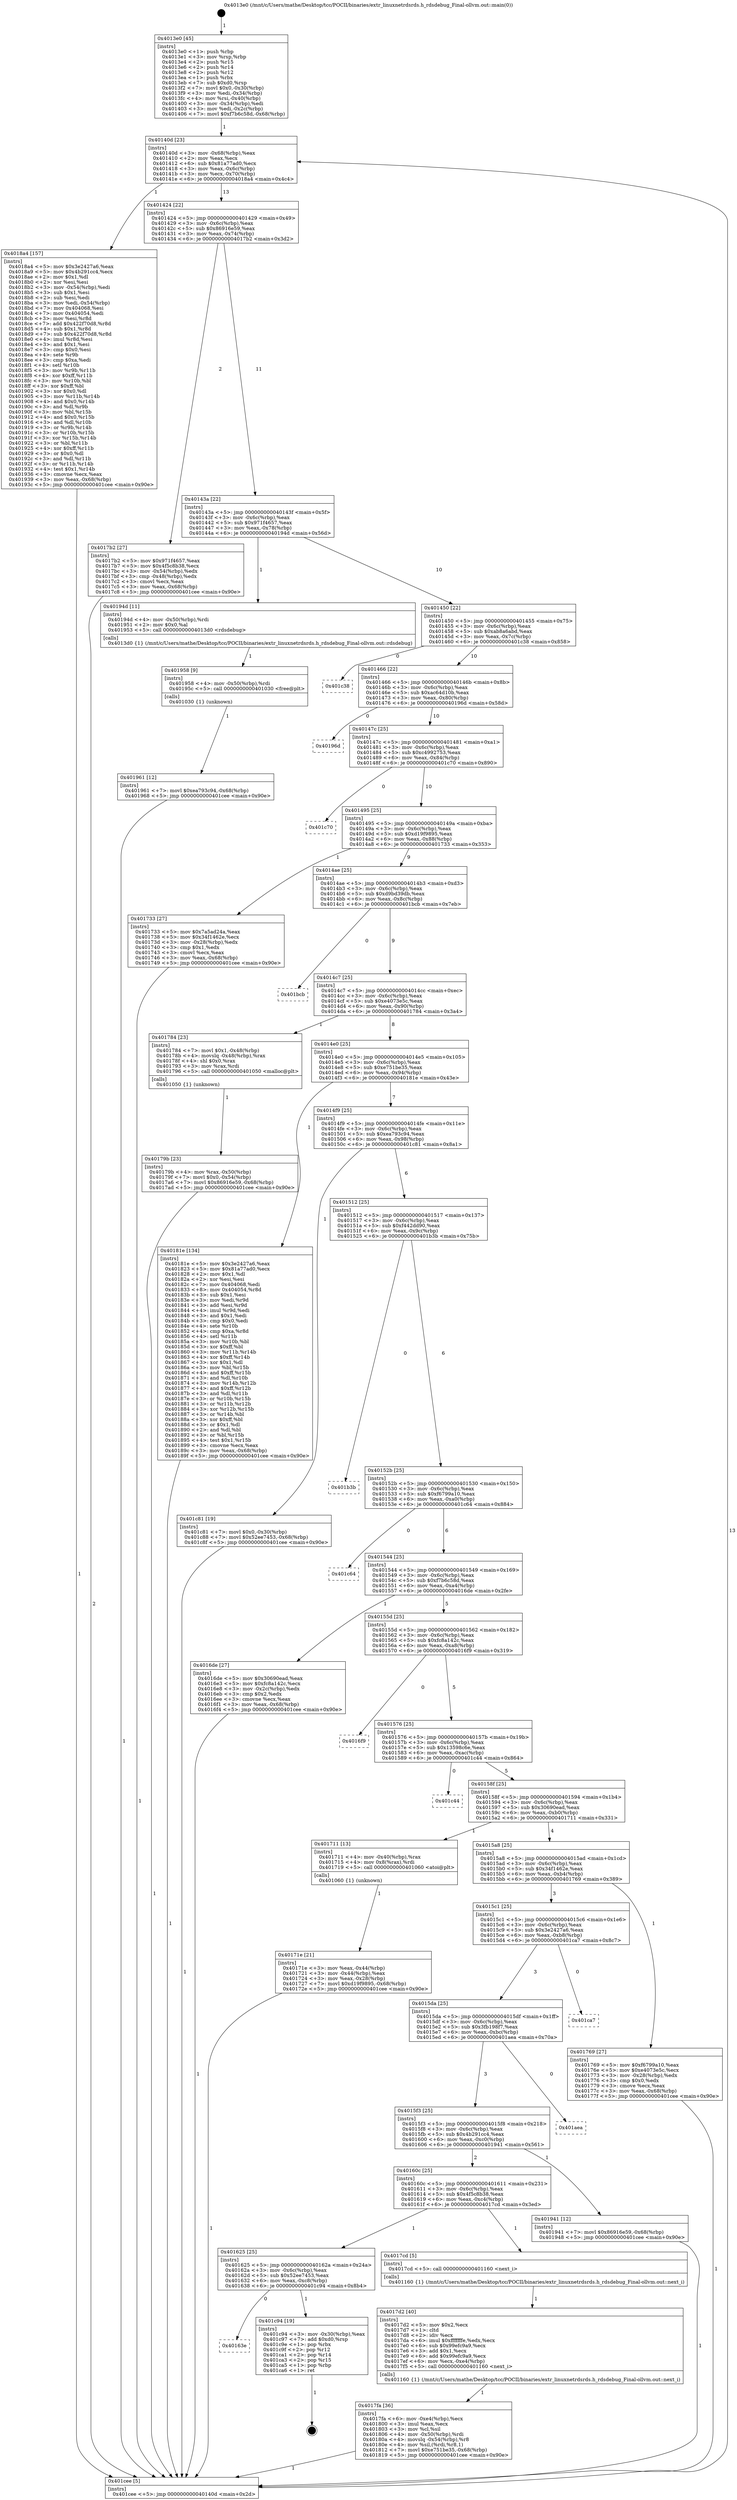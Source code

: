 digraph "0x4013e0" {
  label = "0x4013e0 (/mnt/c/Users/mathe/Desktop/tcc/POCII/binaries/extr_linuxnetrdsrds.h_rdsdebug_Final-ollvm.out::main(0))"
  labelloc = "t"
  node[shape=record]

  Entry [label="",width=0.3,height=0.3,shape=circle,fillcolor=black,style=filled]
  "0x40140d" [label="{
     0x40140d [23]\l
     | [instrs]\l
     &nbsp;&nbsp;0x40140d \<+3\>: mov -0x68(%rbp),%eax\l
     &nbsp;&nbsp;0x401410 \<+2\>: mov %eax,%ecx\l
     &nbsp;&nbsp;0x401412 \<+6\>: sub $0x81a77ad0,%ecx\l
     &nbsp;&nbsp;0x401418 \<+3\>: mov %eax,-0x6c(%rbp)\l
     &nbsp;&nbsp;0x40141b \<+3\>: mov %ecx,-0x70(%rbp)\l
     &nbsp;&nbsp;0x40141e \<+6\>: je 00000000004018a4 \<main+0x4c4\>\l
  }"]
  "0x4018a4" [label="{
     0x4018a4 [157]\l
     | [instrs]\l
     &nbsp;&nbsp;0x4018a4 \<+5\>: mov $0x3e2427a6,%eax\l
     &nbsp;&nbsp;0x4018a9 \<+5\>: mov $0x4b291cc4,%ecx\l
     &nbsp;&nbsp;0x4018ae \<+2\>: mov $0x1,%dl\l
     &nbsp;&nbsp;0x4018b0 \<+2\>: xor %esi,%esi\l
     &nbsp;&nbsp;0x4018b2 \<+3\>: mov -0x54(%rbp),%edi\l
     &nbsp;&nbsp;0x4018b5 \<+3\>: sub $0x1,%esi\l
     &nbsp;&nbsp;0x4018b8 \<+2\>: sub %esi,%edi\l
     &nbsp;&nbsp;0x4018ba \<+3\>: mov %edi,-0x54(%rbp)\l
     &nbsp;&nbsp;0x4018bd \<+7\>: mov 0x404068,%esi\l
     &nbsp;&nbsp;0x4018c4 \<+7\>: mov 0x404054,%edi\l
     &nbsp;&nbsp;0x4018cb \<+3\>: mov %esi,%r8d\l
     &nbsp;&nbsp;0x4018ce \<+7\>: add $0x422f70d8,%r8d\l
     &nbsp;&nbsp;0x4018d5 \<+4\>: sub $0x1,%r8d\l
     &nbsp;&nbsp;0x4018d9 \<+7\>: sub $0x422f70d8,%r8d\l
     &nbsp;&nbsp;0x4018e0 \<+4\>: imul %r8d,%esi\l
     &nbsp;&nbsp;0x4018e4 \<+3\>: and $0x1,%esi\l
     &nbsp;&nbsp;0x4018e7 \<+3\>: cmp $0x0,%esi\l
     &nbsp;&nbsp;0x4018ea \<+4\>: sete %r9b\l
     &nbsp;&nbsp;0x4018ee \<+3\>: cmp $0xa,%edi\l
     &nbsp;&nbsp;0x4018f1 \<+4\>: setl %r10b\l
     &nbsp;&nbsp;0x4018f5 \<+3\>: mov %r9b,%r11b\l
     &nbsp;&nbsp;0x4018f8 \<+4\>: xor $0xff,%r11b\l
     &nbsp;&nbsp;0x4018fc \<+3\>: mov %r10b,%bl\l
     &nbsp;&nbsp;0x4018ff \<+3\>: xor $0xff,%bl\l
     &nbsp;&nbsp;0x401902 \<+3\>: xor $0x0,%dl\l
     &nbsp;&nbsp;0x401905 \<+3\>: mov %r11b,%r14b\l
     &nbsp;&nbsp;0x401908 \<+4\>: and $0x0,%r14b\l
     &nbsp;&nbsp;0x40190c \<+3\>: and %dl,%r9b\l
     &nbsp;&nbsp;0x40190f \<+3\>: mov %bl,%r15b\l
     &nbsp;&nbsp;0x401912 \<+4\>: and $0x0,%r15b\l
     &nbsp;&nbsp;0x401916 \<+3\>: and %dl,%r10b\l
     &nbsp;&nbsp;0x401919 \<+3\>: or %r9b,%r14b\l
     &nbsp;&nbsp;0x40191c \<+3\>: or %r10b,%r15b\l
     &nbsp;&nbsp;0x40191f \<+3\>: xor %r15b,%r14b\l
     &nbsp;&nbsp;0x401922 \<+3\>: or %bl,%r11b\l
     &nbsp;&nbsp;0x401925 \<+4\>: xor $0xff,%r11b\l
     &nbsp;&nbsp;0x401929 \<+3\>: or $0x0,%dl\l
     &nbsp;&nbsp;0x40192c \<+3\>: and %dl,%r11b\l
     &nbsp;&nbsp;0x40192f \<+3\>: or %r11b,%r14b\l
     &nbsp;&nbsp;0x401932 \<+4\>: test $0x1,%r14b\l
     &nbsp;&nbsp;0x401936 \<+3\>: cmovne %ecx,%eax\l
     &nbsp;&nbsp;0x401939 \<+3\>: mov %eax,-0x68(%rbp)\l
     &nbsp;&nbsp;0x40193c \<+5\>: jmp 0000000000401cee \<main+0x90e\>\l
  }"]
  "0x401424" [label="{
     0x401424 [22]\l
     | [instrs]\l
     &nbsp;&nbsp;0x401424 \<+5\>: jmp 0000000000401429 \<main+0x49\>\l
     &nbsp;&nbsp;0x401429 \<+3\>: mov -0x6c(%rbp),%eax\l
     &nbsp;&nbsp;0x40142c \<+5\>: sub $0x86916e59,%eax\l
     &nbsp;&nbsp;0x401431 \<+3\>: mov %eax,-0x74(%rbp)\l
     &nbsp;&nbsp;0x401434 \<+6\>: je 00000000004017b2 \<main+0x3d2\>\l
  }"]
  Exit [label="",width=0.3,height=0.3,shape=circle,fillcolor=black,style=filled,peripheries=2]
  "0x4017b2" [label="{
     0x4017b2 [27]\l
     | [instrs]\l
     &nbsp;&nbsp;0x4017b2 \<+5\>: mov $0x971f4657,%eax\l
     &nbsp;&nbsp;0x4017b7 \<+5\>: mov $0x4f5c8b38,%ecx\l
     &nbsp;&nbsp;0x4017bc \<+3\>: mov -0x54(%rbp),%edx\l
     &nbsp;&nbsp;0x4017bf \<+3\>: cmp -0x48(%rbp),%edx\l
     &nbsp;&nbsp;0x4017c2 \<+3\>: cmovl %ecx,%eax\l
     &nbsp;&nbsp;0x4017c5 \<+3\>: mov %eax,-0x68(%rbp)\l
     &nbsp;&nbsp;0x4017c8 \<+5\>: jmp 0000000000401cee \<main+0x90e\>\l
  }"]
  "0x40143a" [label="{
     0x40143a [22]\l
     | [instrs]\l
     &nbsp;&nbsp;0x40143a \<+5\>: jmp 000000000040143f \<main+0x5f\>\l
     &nbsp;&nbsp;0x40143f \<+3\>: mov -0x6c(%rbp),%eax\l
     &nbsp;&nbsp;0x401442 \<+5\>: sub $0x971f4657,%eax\l
     &nbsp;&nbsp;0x401447 \<+3\>: mov %eax,-0x78(%rbp)\l
     &nbsp;&nbsp;0x40144a \<+6\>: je 000000000040194d \<main+0x56d\>\l
  }"]
  "0x40163e" [label="{
     0x40163e\l
  }", style=dashed]
  "0x40194d" [label="{
     0x40194d [11]\l
     | [instrs]\l
     &nbsp;&nbsp;0x40194d \<+4\>: mov -0x50(%rbp),%rdi\l
     &nbsp;&nbsp;0x401951 \<+2\>: mov $0x0,%al\l
     &nbsp;&nbsp;0x401953 \<+5\>: call 00000000004013d0 \<rdsdebug\>\l
     | [calls]\l
     &nbsp;&nbsp;0x4013d0 \{1\} (/mnt/c/Users/mathe/Desktop/tcc/POCII/binaries/extr_linuxnetrdsrds.h_rdsdebug_Final-ollvm.out::rdsdebug)\l
  }"]
  "0x401450" [label="{
     0x401450 [22]\l
     | [instrs]\l
     &nbsp;&nbsp;0x401450 \<+5\>: jmp 0000000000401455 \<main+0x75\>\l
     &nbsp;&nbsp;0x401455 \<+3\>: mov -0x6c(%rbp),%eax\l
     &nbsp;&nbsp;0x401458 \<+5\>: sub $0xab8a6abd,%eax\l
     &nbsp;&nbsp;0x40145d \<+3\>: mov %eax,-0x7c(%rbp)\l
     &nbsp;&nbsp;0x401460 \<+6\>: je 0000000000401c38 \<main+0x858\>\l
  }"]
  "0x401c94" [label="{
     0x401c94 [19]\l
     | [instrs]\l
     &nbsp;&nbsp;0x401c94 \<+3\>: mov -0x30(%rbp),%eax\l
     &nbsp;&nbsp;0x401c97 \<+7\>: add $0xd0,%rsp\l
     &nbsp;&nbsp;0x401c9e \<+1\>: pop %rbx\l
     &nbsp;&nbsp;0x401c9f \<+2\>: pop %r12\l
     &nbsp;&nbsp;0x401ca1 \<+2\>: pop %r14\l
     &nbsp;&nbsp;0x401ca3 \<+2\>: pop %r15\l
     &nbsp;&nbsp;0x401ca5 \<+1\>: pop %rbp\l
     &nbsp;&nbsp;0x401ca6 \<+1\>: ret\l
  }"]
  "0x401c38" [label="{
     0x401c38\l
  }", style=dashed]
  "0x401466" [label="{
     0x401466 [22]\l
     | [instrs]\l
     &nbsp;&nbsp;0x401466 \<+5\>: jmp 000000000040146b \<main+0x8b\>\l
     &nbsp;&nbsp;0x40146b \<+3\>: mov -0x6c(%rbp),%eax\l
     &nbsp;&nbsp;0x40146e \<+5\>: sub $0xac64d10b,%eax\l
     &nbsp;&nbsp;0x401473 \<+3\>: mov %eax,-0x80(%rbp)\l
     &nbsp;&nbsp;0x401476 \<+6\>: je 000000000040196d \<main+0x58d\>\l
  }"]
  "0x401961" [label="{
     0x401961 [12]\l
     | [instrs]\l
     &nbsp;&nbsp;0x401961 \<+7\>: movl $0xea793c94,-0x68(%rbp)\l
     &nbsp;&nbsp;0x401968 \<+5\>: jmp 0000000000401cee \<main+0x90e\>\l
  }"]
  "0x40196d" [label="{
     0x40196d\l
  }", style=dashed]
  "0x40147c" [label="{
     0x40147c [25]\l
     | [instrs]\l
     &nbsp;&nbsp;0x40147c \<+5\>: jmp 0000000000401481 \<main+0xa1\>\l
     &nbsp;&nbsp;0x401481 \<+3\>: mov -0x6c(%rbp),%eax\l
     &nbsp;&nbsp;0x401484 \<+5\>: sub $0xc4992753,%eax\l
     &nbsp;&nbsp;0x401489 \<+6\>: mov %eax,-0x84(%rbp)\l
     &nbsp;&nbsp;0x40148f \<+6\>: je 0000000000401c70 \<main+0x890\>\l
  }"]
  "0x401958" [label="{
     0x401958 [9]\l
     | [instrs]\l
     &nbsp;&nbsp;0x401958 \<+4\>: mov -0x50(%rbp),%rdi\l
     &nbsp;&nbsp;0x40195c \<+5\>: call 0000000000401030 \<free@plt\>\l
     | [calls]\l
     &nbsp;&nbsp;0x401030 \{1\} (unknown)\l
  }"]
  "0x401c70" [label="{
     0x401c70\l
  }", style=dashed]
  "0x401495" [label="{
     0x401495 [25]\l
     | [instrs]\l
     &nbsp;&nbsp;0x401495 \<+5\>: jmp 000000000040149a \<main+0xba\>\l
     &nbsp;&nbsp;0x40149a \<+3\>: mov -0x6c(%rbp),%eax\l
     &nbsp;&nbsp;0x40149d \<+5\>: sub $0xd19f9895,%eax\l
     &nbsp;&nbsp;0x4014a2 \<+6\>: mov %eax,-0x88(%rbp)\l
     &nbsp;&nbsp;0x4014a8 \<+6\>: je 0000000000401733 \<main+0x353\>\l
  }"]
  "0x4017fa" [label="{
     0x4017fa [36]\l
     | [instrs]\l
     &nbsp;&nbsp;0x4017fa \<+6\>: mov -0xe4(%rbp),%ecx\l
     &nbsp;&nbsp;0x401800 \<+3\>: imul %eax,%ecx\l
     &nbsp;&nbsp;0x401803 \<+3\>: mov %cl,%sil\l
     &nbsp;&nbsp;0x401806 \<+4\>: mov -0x50(%rbp),%rdi\l
     &nbsp;&nbsp;0x40180a \<+4\>: movslq -0x54(%rbp),%r8\l
     &nbsp;&nbsp;0x40180e \<+4\>: mov %sil,(%rdi,%r8,1)\l
     &nbsp;&nbsp;0x401812 \<+7\>: movl $0xe751be35,-0x68(%rbp)\l
     &nbsp;&nbsp;0x401819 \<+5\>: jmp 0000000000401cee \<main+0x90e\>\l
  }"]
  "0x401733" [label="{
     0x401733 [27]\l
     | [instrs]\l
     &nbsp;&nbsp;0x401733 \<+5\>: mov $0x7a5ad24a,%eax\l
     &nbsp;&nbsp;0x401738 \<+5\>: mov $0x34f1462e,%ecx\l
     &nbsp;&nbsp;0x40173d \<+3\>: mov -0x28(%rbp),%edx\l
     &nbsp;&nbsp;0x401740 \<+3\>: cmp $0x1,%edx\l
     &nbsp;&nbsp;0x401743 \<+3\>: cmovl %ecx,%eax\l
     &nbsp;&nbsp;0x401746 \<+3\>: mov %eax,-0x68(%rbp)\l
     &nbsp;&nbsp;0x401749 \<+5\>: jmp 0000000000401cee \<main+0x90e\>\l
  }"]
  "0x4014ae" [label="{
     0x4014ae [25]\l
     | [instrs]\l
     &nbsp;&nbsp;0x4014ae \<+5\>: jmp 00000000004014b3 \<main+0xd3\>\l
     &nbsp;&nbsp;0x4014b3 \<+3\>: mov -0x6c(%rbp),%eax\l
     &nbsp;&nbsp;0x4014b6 \<+5\>: sub $0xd9bd39db,%eax\l
     &nbsp;&nbsp;0x4014bb \<+6\>: mov %eax,-0x8c(%rbp)\l
     &nbsp;&nbsp;0x4014c1 \<+6\>: je 0000000000401bcb \<main+0x7eb\>\l
  }"]
  "0x4017d2" [label="{
     0x4017d2 [40]\l
     | [instrs]\l
     &nbsp;&nbsp;0x4017d2 \<+5\>: mov $0x2,%ecx\l
     &nbsp;&nbsp;0x4017d7 \<+1\>: cltd\l
     &nbsp;&nbsp;0x4017d8 \<+2\>: idiv %ecx\l
     &nbsp;&nbsp;0x4017da \<+6\>: imul $0xfffffffe,%edx,%ecx\l
     &nbsp;&nbsp;0x4017e0 \<+6\>: sub $0x99efc9a9,%ecx\l
     &nbsp;&nbsp;0x4017e6 \<+3\>: add $0x1,%ecx\l
     &nbsp;&nbsp;0x4017e9 \<+6\>: add $0x99efc9a9,%ecx\l
     &nbsp;&nbsp;0x4017ef \<+6\>: mov %ecx,-0xe4(%rbp)\l
     &nbsp;&nbsp;0x4017f5 \<+5\>: call 0000000000401160 \<next_i\>\l
     | [calls]\l
     &nbsp;&nbsp;0x401160 \{1\} (/mnt/c/Users/mathe/Desktop/tcc/POCII/binaries/extr_linuxnetrdsrds.h_rdsdebug_Final-ollvm.out::next_i)\l
  }"]
  "0x401bcb" [label="{
     0x401bcb\l
  }", style=dashed]
  "0x4014c7" [label="{
     0x4014c7 [25]\l
     | [instrs]\l
     &nbsp;&nbsp;0x4014c7 \<+5\>: jmp 00000000004014cc \<main+0xec\>\l
     &nbsp;&nbsp;0x4014cc \<+3\>: mov -0x6c(%rbp),%eax\l
     &nbsp;&nbsp;0x4014cf \<+5\>: sub $0xe4073e5c,%eax\l
     &nbsp;&nbsp;0x4014d4 \<+6\>: mov %eax,-0x90(%rbp)\l
     &nbsp;&nbsp;0x4014da \<+6\>: je 0000000000401784 \<main+0x3a4\>\l
  }"]
  "0x401625" [label="{
     0x401625 [25]\l
     | [instrs]\l
     &nbsp;&nbsp;0x401625 \<+5\>: jmp 000000000040162a \<main+0x24a\>\l
     &nbsp;&nbsp;0x40162a \<+3\>: mov -0x6c(%rbp),%eax\l
     &nbsp;&nbsp;0x40162d \<+5\>: sub $0x52ee7453,%eax\l
     &nbsp;&nbsp;0x401632 \<+6\>: mov %eax,-0xc8(%rbp)\l
     &nbsp;&nbsp;0x401638 \<+6\>: je 0000000000401c94 \<main+0x8b4\>\l
  }"]
  "0x401784" [label="{
     0x401784 [23]\l
     | [instrs]\l
     &nbsp;&nbsp;0x401784 \<+7\>: movl $0x1,-0x48(%rbp)\l
     &nbsp;&nbsp;0x40178b \<+4\>: movslq -0x48(%rbp),%rax\l
     &nbsp;&nbsp;0x40178f \<+4\>: shl $0x0,%rax\l
     &nbsp;&nbsp;0x401793 \<+3\>: mov %rax,%rdi\l
     &nbsp;&nbsp;0x401796 \<+5\>: call 0000000000401050 \<malloc@plt\>\l
     | [calls]\l
     &nbsp;&nbsp;0x401050 \{1\} (unknown)\l
  }"]
  "0x4014e0" [label="{
     0x4014e0 [25]\l
     | [instrs]\l
     &nbsp;&nbsp;0x4014e0 \<+5\>: jmp 00000000004014e5 \<main+0x105\>\l
     &nbsp;&nbsp;0x4014e5 \<+3\>: mov -0x6c(%rbp),%eax\l
     &nbsp;&nbsp;0x4014e8 \<+5\>: sub $0xe751be35,%eax\l
     &nbsp;&nbsp;0x4014ed \<+6\>: mov %eax,-0x94(%rbp)\l
     &nbsp;&nbsp;0x4014f3 \<+6\>: je 000000000040181e \<main+0x43e\>\l
  }"]
  "0x4017cd" [label="{
     0x4017cd [5]\l
     | [instrs]\l
     &nbsp;&nbsp;0x4017cd \<+5\>: call 0000000000401160 \<next_i\>\l
     | [calls]\l
     &nbsp;&nbsp;0x401160 \{1\} (/mnt/c/Users/mathe/Desktop/tcc/POCII/binaries/extr_linuxnetrdsrds.h_rdsdebug_Final-ollvm.out::next_i)\l
  }"]
  "0x40181e" [label="{
     0x40181e [134]\l
     | [instrs]\l
     &nbsp;&nbsp;0x40181e \<+5\>: mov $0x3e2427a6,%eax\l
     &nbsp;&nbsp;0x401823 \<+5\>: mov $0x81a77ad0,%ecx\l
     &nbsp;&nbsp;0x401828 \<+2\>: mov $0x1,%dl\l
     &nbsp;&nbsp;0x40182a \<+2\>: xor %esi,%esi\l
     &nbsp;&nbsp;0x40182c \<+7\>: mov 0x404068,%edi\l
     &nbsp;&nbsp;0x401833 \<+8\>: mov 0x404054,%r8d\l
     &nbsp;&nbsp;0x40183b \<+3\>: sub $0x1,%esi\l
     &nbsp;&nbsp;0x40183e \<+3\>: mov %edi,%r9d\l
     &nbsp;&nbsp;0x401841 \<+3\>: add %esi,%r9d\l
     &nbsp;&nbsp;0x401844 \<+4\>: imul %r9d,%edi\l
     &nbsp;&nbsp;0x401848 \<+3\>: and $0x1,%edi\l
     &nbsp;&nbsp;0x40184b \<+3\>: cmp $0x0,%edi\l
     &nbsp;&nbsp;0x40184e \<+4\>: sete %r10b\l
     &nbsp;&nbsp;0x401852 \<+4\>: cmp $0xa,%r8d\l
     &nbsp;&nbsp;0x401856 \<+4\>: setl %r11b\l
     &nbsp;&nbsp;0x40185a \<+3\>: mov %r10b,%bl\l
     &nbsp;&nbsp;0x40185d \<+3\>: xor $0xff,%bl\l
     &nbsp;&nbsp;0x401860 \<+3\>: mov %r11b,%r14b\l
     &nbsp;&nbsp;0x401863 \<+4\>: xor $0xff,%r14b\l
     &nbsp;&nbsp;0x401867 \<+3\>: xor $0x1,%dl\l
     &nbsp;&nbsp;0x40186a \<+3\>: mov %bl,%r15b\l
     &nbsp;&nbsp;0x40186d \<+4\>: and $0xff,%r15b\l
     &nbsp;&nbsp;0x401871 \<+3\>: and %dl,%r10b\l
     &nbsp;&nbsp;0x401874 \<+3\>: mov %r14b,%r12b\l
     &nbsp;&nbsp;0x401877 \<+4\>: and $0xff,%r12b\l
     &nbsp;&nbsp;0x40187b \<+3\>: and %dl,%r11b\l
     &nbsp;&nbsp;0x40187e \<+3\>: or %r10b,%r15b\l
     &nbsp;&nbsp;0x401881 \<+3\>: or %r11b,%r12b\l
     &nbsp;&nbsp;0x401884 \<+3\>: xor %r12b,%r15b\l
     &nbsp;&nbsp;0x401887 \<+3\>: or %r14b,%bl\l
     &nbsp;&nbsp;0x40188a \<+3\>: xor $0xff,%bl\l
     &nbsp;&nbsp;0x40188d \<+3\>: or $0x1,%dl\l
     &nbsp;&nbsp;0x401890 \<+2\>: and %dl,%bl\l
     &nbsp;&nbsp;0x401892 \<+3\>: or %bl,%r15b\l
     &nbsp;&nbsp;0x401895 \<+4\>: test $0x1,%r15b\l
     &nbsp;&nbsp;0x401899 \<+3\>: cmovne %ecx,%eax\l
     &nbsp;&nbsp;0x40189c \<+3\>: mov %eax,-0x68(%rbp)\l
     &nbsp;&nbsp;0x40189f \<+5\>: jmp 0000000000401cee \<main+0x90e\>\l
  }"]
  "0x4014f9" [label="{
     0x4014f9 [25]\l
     | [instrs]\l
     &nbsp;&nbsp;0x4014f9 \<+5\>: jmp 00000000004014fe \<main+0x11e\>\l
     &nbsp;&nbsp;0x4014fe \<+3\>: mov -0x6c(%rbp),%eax\l
     &nbsp;&nbsp;0x401501 \<+5\>: sub $0xea793c94,%eax\l
     &nbsp;&nbsp;0x401506 \<+6\>: mov %eax,-0x98(%rbp)\l
     &nbsp;&nbsp;0x40150c \<+6\>: je 0000000000401c81 \<main+0x8a1\>\l
  }"]
  "0x40160c" [label="{
     0x40160c [25]\l
     | [instrs]\l
     &nbsp;&nbsp;0x40160c \<+5\>: jmp 0000000000401611 \<main+0x231\>\l
     &nbsp;&nbsp;0x401611 \<+3\>: mov -0x6c(%rbp),%eax\l
     &nbsp;&nbsp;0x401614 \<+5\>: sub $0x4f5c8b38,%eax\l
     &nbsp;&nbsp;0x401619 \<+6\>: mov %eax,-0xc4(%rbp)\l
     &nbsp;&nbsp;0x40161f \<+6\>: je 00000000004017cd \<main+0x3ed\>\l
  }"]
  "0x401c81" [label="{
     0x401c81 [19]\l
     | [instrs]\l
     &nbsp;&nbsp;0x401c81 \<+7\>: movl $0x0,-0x30(%rbp)\l
     &nbsp;&nbsp;0x401c88 \<+7\>: movl $0x52ee7453,-0x68(%rbp)\l
     &nbsp;&nbsp;0x401c8f \<+5\>: jmp 0000000000401cee \<main+0x90e\>\l
  }"]
  "0x401512" [label="{
     0x401512 [25]\l
     | [instrs]\l
     &nbsp;&nbsp;0x401512 \<+5\>: jmp 0000000000401517 \<main+0x137\>\l
     &nbsp;&nbsp;0x401517 \<+3\>: mov -0x6c(%rbp),%eax\l
     &nbsp;&nbsp;0x40151a \<+5\>: sub $0xf442dd90,%eax\l
     &nbsp;&nbsp;0x40151f \<+6\>: mov %eax,-0x9c(%rbp)\l
     &nbsp;&nbsp;0x401525 \<+6\>: je 0000000000401b3b \<main+0x75b\>\l
  }"]
  "0x401941" [label="{
     0x401941 [12]\l
     | [instrs]\l
     &nbsp;&nbsp;0x401941 \<+7\>: movl $0x86916e59,-0x68(%rbp)\l
     &nbsp;&nbsp;0x401948 \<+5\>: jmp 0000000000401cee \<main+0x90e\>\l
  }"]
  "0x401b3b" [label="{
     0x401b3b\l
  }", style=dashed]
  "0x40152b" [label="{
     0x40152b [25]\l
     | [instrs]\l
     &nbsp;&nbsp;0x40152b \<+5\>: jmp 0000000000401530 \<main+0x150\>\l
     &nbsp;&nbsp;0x401530 \<+3\>: mov -0x6c(%rbp),%eax\l
     &nbsp;&nbsp;0x401533 \<+5\>: sub $0xf6799a10,%eax\l
     &nbsp;&nbsp;0x401538 \<+6\>: mov %eax,-0xa0(%rbp)\l
     &nbsp;&nbsp;0x40153e \<+6\>: je 0000000000401c64 \<main+0x884\>\l
  }"]
  "0x4015f3" [label="{
     0x4015f3 [25]\l
     | [instrs]\l
     &nbsp;&nbsp;0x4015f3 \<+5\>: jmp 00000000004015f8 \<main+0x218\>\l
     &nbsp;&nbsp;0x4015f8 \<+3\>: mov -0x6c(%rbp),%eax\l
     &nbsp;&nbsp;0x4015fb \<+5\>: sub $0x4b291cc4,%eax\l
     &nbsp;&nbsp;0x401600 \<+6\>: mov %eax,-0xc0(%rbp)\l
     &nbsp;&nbsp;0x401606 \<+6\>: je 0000000000401941 \<main+0x561\>\l
  }"]
  "0x401c64" [label="{
     0x401c64\l
  }", style=dashed]
  "0x401544" [label="{
     0x401544 [25]\l
     | [instrs]\l
     &nbsp;&nbsp;0x401544 \<+5\>: jmp 0000000000401549 \<main+0x169\>\l
     &nbsp;&nbsp;0x401549 \<+3\>: mov -0x6c(%rbp),%eax\l
     &nbsp;&nbsp;0x40154c \<+5\>: sub $0xf7b6c58d,%eax\l
     &nbsp;&nbsp;0x401551 \<+6\>: mov %eax,-0xa4(%rbp)\l
     &nbsp;&nbsp;0x401557 \<+6\>: je 00000000004016de \<main+0x2fe\>\l
  }"]
  "0x401aea" [label="{
     0x401aea\l
  }", style=dashed]
  "0x4016de" [label="{
     0x4016de [27]\l
     | [instrs]\l
     &nbsp;&nbsp;0x4016de \<+5\>: mov $0x30690ead,%eax\l
     &nbsp;&nbsp;0x4016e3 \<+5\>: mov $0xfc8a142c,%ecx\l
     &nbsp;&nbsp;0x4016e8 \<+3\>: mov -0x2c(%rbp),%edx\l
     &nbsp;&nbsp;0x4016eb \<+3\>: cmp $0x2,%edx\l
     &nbsp;&nbsp;0x4016ee \<+3\>: cmovne %ecx,%eax\l
     &nbsp;&nbsp;0x4016f1 \<+3\>: mov %eax,-0x68(%rbp)\l
     &nbsp;&nbsp;0x4016f4 \<+5\>: jmp 0000000000401cee \<main+0x90e\>\l
  }"]
  "0x40155d" [label="{
     0x40155d [25]\l
     | [instrs]\l
     &nbsp;&nbsp;0x40155d \<+5\>: jmp 0000000000401562 \<main+0x182\>\l
     &nbsp;&nbsp;0x401562 \<+3\>: mov -0x6c(%rbp),%eax\l
     &nbsp;&nbsp;0x401565 \<+5\>: sub $0xfc8a142c,%eax\l
     &nbsp;&nbsp;0x40156a \<+6\>: mov %eax,-0xa8(%rbp)\l
     &nbsp;&nbsp;0x401570 \<+6\>: je 00000000004016f9 \<main+0x319\>\l
  }"]
  "0x401cee" [label="{
     0x401cee [5]\l
     | [instrs]\l
     &nbsp;&nbsp;0x401cee \<+5\>: jmp 000000000040140d \<main+0x2d\>\l
  }"]
  "0x4013e0" [label="{
     0x4013e0 [45]\l
     | [instrs]\l
     &nbsp;&nbsp;0x4013e0 \<+1\>: push %rbp\l
     &nbsp;&nbsp;0x4013e1 \<+3\>: mov %rsp,%rbp\l
     &nbsp;&nbsp;0x4013e4 \<+2\>: push %r15\l
     &nbsp;&nbsp;0x4013e6 \<+2\>: push %r14\l
     &nbsp;&nbsp;0x4013e8 \<+2\>: push %r12\l
     &nbsp;&nbsp;0x4013ea \<+1\>: push %rbx\l
     &nbsp;&nbsp;0x4013eb \<+7\>: sub $0xd0,%rsp\l
     &nbsp;&nbsp;0x4013f2 \<+7\>: movl $0x0,-0x30(%rbp)\l
     &nbsp;&nbsp;0x4013f9 \<+3\>: mov %edi,-0x34(%rbp)\l
     &nbsp;&nbsp;0x4013fc \<+4\>: mov %rsi,-0x40(%rbp)\l
     &nbsp;&nbsp;0x401400 \<+3\>: mov -0x34(%rbp),%edi\l
     &nbsp;&nbsp;0x401403 \<+3\>: mov %edi,-0x2c(%rbp)\l
     &nbsp;&nbsp;0x401406 \<+7\>: movl $0xf7b6c58d,-0x68(%rbp)\l
  }"]
  "0x4015da" [label="{
     0x4015da [25]\l
     | [instrs]\l
     &nbsp;&nbsp;0x4015da \<+5\>: jmp 00000000004015df \<main+0x1ff\>\l
     &nbsp;&nbsp;0x4015df \<+3\>: mov -0x6c(%rbp),%eax\l
     &nbsp;&nbsp;0x4015e2 \<+5\>: sub $0x3fb198f7,%eax\l
     &nbsp;&nbsp;0x4015e7 \<+6\>: mov %eax,-0xbc(%rbp)\l
     &nbsp;&nbsp;0x4015ed \<+6\>: je 0000000000401aea \<main+0x70a\>\l
  }"]
  "0x4016f9" [label="{
     0x4016f9\l
  }", style=dashed]
  "0x401576" [label="{
     0x401576 [25]\l
     | [instrs]\l
     &nbsp;&nbsp;0x401576 \<+5\>: jmp 000000000040157b \<main+0x19b\>\l
     &nbsp;&nbsp;0x40157b \<+3\>: mov -0x6c(%rbp),%eax\l
     &nbsp;&nbsp;0x40157e \<+5\>: sub $0x13598c6e,%eax\l
     &nbsp;&nbsp;0x401583 \<+6\>: mov %eax,-0xac(%rbp)\l
     &nbsp;&nbsp;0x401589 \<+6\>: je 0000000000401c44 \<main+0x864\>\l
  }"]
  "0x401ca7" [label="{
     0x401ca7\l
  }", style=dashed]
  "0x401c44" [label="{
     0x401c44\l
  }", style=dashed]
  "0x40158f" [label="{
     0x40158f [25]\l
     | [instrs]\l
     &nbsp;&nbsp;0x40158f \<+5\>: jmp 0000000000401594 \<main+0x1b4\>\l
     &nbsp;&nbsp;0x401594 \<+3\>: mov -0x6c(%rbp),%eax\l
     &nbsp;&nbsp;0x401597 \<+5\>: sub $0x30690ead,%eax\l
     &nbsp;&nbsp;0x40159c \<+6\>: mov %eax,-0xb0(%rbp)\l
     &nbsp;&nbsp;0x4015a2 \<+6\>: je 0000000000401711 \<main+0x331\>\l
  }"]
  "0x40179b" [label="{
     0x40179b [23]\l
     | [instrs]\l
     &nbsp;&nbsp;0x40179b \<+4\>: mov %rax,-0x50(%rbp)\l
     &nbsp;&nbsp;0x40179f \<+7\>: movl $0x0,-0x54(%rbp)\l
     &nbsp;&nbsp;0x4017a6 \<+7\>: movl $0x86916e59,-0x68(%rbp)\l
     &nbsp;&nbsp;0x4017ad \<+5\>: jmp 0000000000401cee \<main+0x90e\>\l
  }"]
  "0x401711" [label="{
     0x401711 [13]\l
     | [instrs]\l
     &nbsp;&nbsp;0x401711 \<+4\>: mov -0x40(%rbp),%rax\l
     &nbsp;&nbsp;0x401715 \<+4\>: mov 0x8(%rax),%rdi\l
     &nbsp;&nbsp;0x401719 \<+5\>: call 0000000000401060 \<atoi@plt\>\l
     | [calls]\l
     &nbsp;&nbsp;0x401060 \{1\} (unknown)\l
  }"]
  "0x4015a8" [label="{
     0x4015a8 [25]\l
     | [instrs]\l
     &nbsp;&nbsp;0x4015a8 \<+5\>: jmp 00000000004015ad \<main+0x1cd\>\l
     &nbsp;&nbsp;0x4015ad \<+3\>: mov -0x6c(%rbp),%eax\l
     &nbsp;&nbsp;0x4015b0 \<+5\>: sub $0x34f1462e,%eax\l
     &nbsp;&nbsp;0x4015b5 \<+6\>: mov %eax,-0xb4(%rbp)\l
     &nbsp;&nbsp;0x4015bb \<+6\>: je 0000000000401769 \<main+0x389\>\l
  }"]
  "0x40171e" [label="{
     0x40171e [21]\l
     | [instrs]\l
     &nbsp;&nbsp;0x40171e \<+3\>: mov %eax,-0x44(%rbp)\l
     &nbsp;&nbsp;0x401721 \<+3\>: mov -0x44(%rbp),%eax\l
     &nbsp;&nbsp;0x401724 \<+3\>: mov %eax,-0x28(%rbp)\l
     &nbsp;&nbsp;0x401727 \<+7\>: movl $0xd19f9895,-0x68(%rbp)\l
     &nbsp;&nbsp;0x40172e \<+5\>: jmp 0000000000401cee \<main+0x90e\>\l
  }"]
  "0x4015c1" [label="{
     0x4015c1 [25]\l
     | [instrs]\l
     &nbsp;&nbsp;0x4015c1 \<+5\>: jmp 00000000004015c6 \<main+0x1e6\>\l
     &nbsp;&nbsp;0x4015c6 \<+3\>: mov -0x6c(%rbp),%eax\l
     &nbsp;&nbsp;0x4015c9 \<+5\>: sub $0x3e2427a6,%eax\l
     &nbsp;&nbsp;0x4015ce \<+6\>: mov %eax,-0xb8(%rbp)\l
     &nbsp;&nbsp;0x4015d4 \<+6\>: je 0000000000401ca7 \<main+0x8c7\>\l
  }"]
  "0x401769" [label="{
     0x401769 [27]\l
     | [instrs]\l
     &nbsp;&nbsp;0x401769 \<+5\>: mov $0xf6799a10,%eax\l
     &nbsp;&nbsp;0x40176e \<+5\>: mov $0xe4073e5c,%ecx\l
     &nbsp;&nbsp;0x401773 \<+3\>: mov -0x28(%rbp),%edx\l
     &nbsp;&nbsp;0x401776 \<+3\>: cmp $0x0,%edx\l
     &nbsp;&nbsp;0x401779 \<+3\>: cmove %ecx,%eax\l
     &nbsp;&nbsp;0x40177c \<+3\>: mov %eax,-0x68(%rbp)\l
     &nbsp;&nbsp;0x40177f \<+5\>: jmp 0000000000401cee \<main+0x90e\>\l
  }"]
  Entry -> "0x4013e0" [label=" 1"]
  "0x40140d" -> "0x4018a4" [label=" 1"]
  "0x40140d" -> "0x401424" [label=" 13"]
  "0x401c94" -> Exit [label=" 1"]
  "0x401424" -> "0x4017b2" [label=" 2"]
  "0x401424" -> "0x40143a" [label=" 11"]
  "0x401625" -> "0x40163e" [label=" 0"]
  "0x40143a" -> "0x40194d" [label=" 1"]
  "0x40143a" -> "0x401450" [label=" 10"]
  "0x401625" -> "0x401c94" [label=" 1"]
  "0x401450" -> "0x401c38" [label=" 0"]
  "0x401450" -> "0x401466" [label=" 10"]
  "0x401c81" -> "0x401cee" [label=" 1"]
  "0x401466" -> "0x40196d" [label=" 0"]
  "0x401466" -> "0x40147c" [label=" 10"]
  "0x401961" -> "0x401cee" [label=" 1"]
  "0x40147c" -> "0x401c70" [label=" 0"]
  "0x40147c" -> "0x401495" [label=" 10"]
  "0x401958" -> "0x401961" [label=" 1"]
  "0x401495" -> "0x401733" [label=" 1"]
  "0x401495" -> "0x4014ae" [label=" 9"]
  "0x40194d" -> "0x401958" [label=" 1"]
  "0x4014ae" -> "0x401bcb" [label=" 0"]
  "0x4014ae" -> "0x4014c7" [label=" 9"]
  "0x401941" -> "0x401cee" [label=" 1"]
  "0x4014c7" -> "0x401784" [label=" 1"]
  "0x4014c7" -> "0x4014e0" [label=" 8"]
  "0x4018a4" -> "0x401cee" [label=" 1"]
  "0x4014e0" -> "0x40181e" [label=" 1"]
  "0x4014e0" -> "0x4014f9" [label=" 7"]
  "0x40181e" -> "0x401cee" [label=" 1"]
  "0x4014f9" -> "0x401c81" [label=" 1"]
  "0x4014f9" -> "0x401512" [label=" 6"]
  "0x4017d2" -> "0x4017fa" [label=" 1"]
  "0x401512" -> "0x401b3b" [label=" 0"]
  "0x401512" -> "0x40152b" [label=" 6"]
  "0x4017cd" -> "0x4017d2" [label=" 1"]
  "0x40152b" -> "0x401c64" [label=" 0"]
  "0x40152b" -> "0x401544" [label=" 6"]
  "0x40160c" -> "0x4017cd" [label=" 1"]
  "0x401544" -> "0x4016de" [label=" 1"]
  "0x401544" -> "0x40155d" [label=" 5"]
  "0x4016de" -> "0x401cee" [label=" 1"]
  "0x4013e0" -> "0x40140d" [label=" 1"]
  "0x401cee" -> "0x40140d" [label=" 13"]
  "0x4017fa" -> "0x401cee" [label=" 1"]
  "0x40155d" -> "0x4016f9" [label=" 0"]
  "0x40155d" -> "0x401576" [label=" 5"]
  "0x4015f3" -> "0x401941" [label=" 1"]
  "0x401576" -> "0x401c44" [label=" 0"]
  "0x401576" -> "0x40158f" [label=" 5"]
  "0x40160c" -> "0x401625" [label=" 1"]
  "0x40158f" -> "0x401711" [label=" 1"]
  "0x40158f" -> "0x4015a8" [label=" 4"]
  "0x401711" -> "0x40171e" [label=" 1"]
  "0x40171e" -> "0x401cee" [label=" 1"]
  "0x401733" -> "0x401cee" [label=" 1"]
  "0x4015da" -> "0x401aea" [label=" 0"]
  "0x4015a8" -> "0x401769" [label=" 1"]
  "0x4015a8" -> "0x4015c1" [label=" 3"]
  "0x401769" -> "0x401cee" [label=" 1"]
  "0x401784" -> "0x40179b" [label=" 1"]
  "0x40179b" -> "0x401cee" [label=" 1"]
  "0x4017b2" -> "0x401cee" [label=" 2"]
  "0x4015da" -> "0x4015f3" [label=" 3"]
  "0x4015c1" -> "0x401ca7" [label=" 0"]
  "0x4015c1" -> "0x4015da" [label=" 3"]
  "0x4015f3" -> "0x40160c" [label=" 2"]
}
